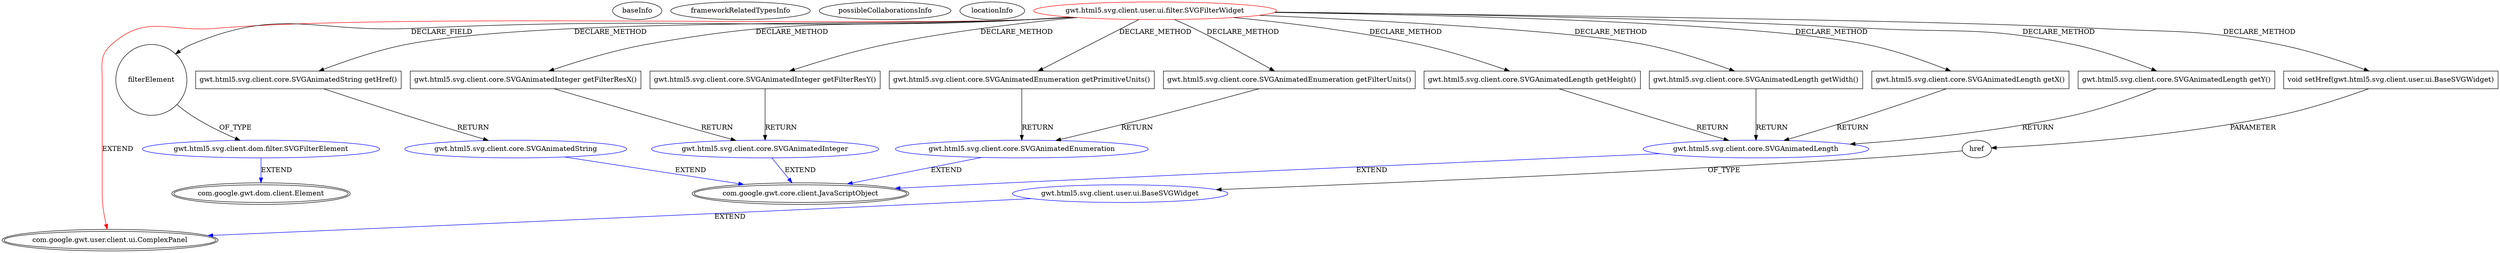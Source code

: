 digraph {
baseInfo[graphId=4003,category="extension_graph",isAnonymous=false,possibleRelation=true]
frameworkRelatedTypesInfo[0="com.google.gwt.user.client.ui.ComplexPanel"]
possibleCollaborationsInfo[0="4003~CLIENT_METHOD_DECLARATION-PARAMETER_DECLARATION-~com.google.gwt.user.client.ui.ComplexPanel ~com.google.gwt.user.client.ui.ComplexPanel ~false~false",1="4003~CLIENT_METHOD_DECLARATION-RETURN_TYPE-CLIENT_METHOD_DECLARATION-RETURN_TYPE-CLIENT_METHOD_DECLARATION-RETURN_TYPE-CLIENT_METHOD_DECLARATION-RETURN_TYPE-~com.google.gwt.user.client.ui.ComplexPanel ~com.google.gwt.core.client.JavaScriptObject ~false~false",2="4003~FIELD_DECLARATION-~com.google.gwt.user.client.ui.ComplexPanel ~com.google.gwt.dom.client.Element ~false~false",3="4003~CLIENT_METHOD_DECLARATION-RETURN_TYPE-~com.google.gwt.user.client.ui.ComplexPanel ~com.google.gwt.core.client.JavaScriptObject ~false~false",4="4003~CLIENT_METHOD_DECLARATION-RETURN_TYPE-CLIENT_METHOD_DECLARATION-RETURN_TYPE-~com.google.gwt.user.client.ui.ComplexPanel ~com.google.gwt.core.client.JavaScriptObject ~false~false"]
locationInfo[projectName="mguiral-GwtSvgLib",filePath="/mguiral-GwtSvgLib/GwtSvgLib-master/src/gwt/html5/svg/client/user/ui/filter/SVGFilterWidget.java",contextSignature="SVGFilterWidget",graphId="4003"]
0[label="gwt.html5.svg.client.user.ui.filter.SVGFilterWidget",vertexType="ROOT_CLIENT_CLASS_DECLARATION",isFrameworkType=false,color=red]
1[label="com.google.gwt.user.client.ui.ComplexPanel",vertexType="FRAMEWORK_CLASS_TYPE",isFrameworkType=true,peripheries=2]
2[label="filterElement",vertexType="FIELD_DECLARATION",isFrameworkType=false,shape=circle]
3[label="gwt.html5.svg.client.dom.filter.SVGFilterElement",vertexType="REFERENCE_CLIENT_CLASS_DECLARATION",isFrameworkType=false,color=blue]
4[label="com.google.gwt.dom.client.Element",vertexType="FRAMEWORK_CLASS_TYPE",isFrameworkType=true,peripheries=2]
5[label="gwt.html5.svg.client.core.SVGAnimatedInteger getFilterResX()",vertexType="CLIENT_METHOD_DECLARATION",isFrameworkType=false,shape=box]
6[label="gwt.html5.svg.client.core.SVGAnimatedInteger",vertexType="REFERENCE_CLIENT_CLASS_DECLARATION",isFrameworkType=false,color=blue]
7[label="com.google.gwt.core.client.JavaScriptObject",vertexType="FRAMEWORK_CLASS_TYPE",isFrameworkType=true,peripheries=2]
8[label="gwt.html5.svg.client.core.SVGAnimatedInteger getFilterResY()",vertexType="CLIENT_METHOD_DECLARATION",isFrameworkType=false,shape=box]
10[label="gwt.html5.svg.client.core.SVGAnimatedEnumeration getFilterUnits()",vertexType="CLIENT_METHOD_DECLARATION",isFrameworkType=false,shape=box]
11[label="gwt.html5.svg.client.core.SVGAnimatedEnumeration",vertexType="REFERENCE_CLIENT_CLASS_DECLARATION",isFrameworkType=false,color=blue]
13[label="gwt.html5.svg.client.core.SVGAnimatedLength getHeight()",vertexType="CLIENT_METHOD_DECLARATION",isFrameworkType=false,shape=box]
14[label="gwt.html5.svg.client.core.SVGAnimatedLength",vertexType="REFERENCE_CLIENT_CLASS_DECLARATION",isFrameworkType=false,color=blue]
16[label="gwt.html5.svg.client.core.SVGAnimatedEnumeration getPrimitiveUnits()",vertexType="CLIENT_METHOD_DECLARATION",isFrameworkType=false,shape=box]
18[label="gwt.html5.svg.client.core.SVGAnimatedLength getWidth()",vertexType="CLIENT_METHOD_DECLARATION",isFrameworkType=false,shape=box]
20[label="gwt.html5.svg.client.core.SVGAnimatedLength getX()",vertexType="CLIENT_METHOD_DECLARATION",isFrameworkType=false,shape=box]
22[label="gwt.html5.svg.client.core.SVGAnimatedLength getY()",vertexType="CLIENT_METHOD_DECLARATION",isFrameworkType=false,shape=box]
47[label="gwt.html5.svg.client.core.SVGAnimatedString getHref()",vertexType="CLIENT_METHOD_DECLARATION",isFrameworkType=false,shape=box]
48[label="gwt.html5.svg.client.core.SVGAnimatedString",vertexType="REFERENCE_CLIENT_CLASS_DECLARATION",isFrameworkType=false,color=blue]
50[label="void setHref(gwt.html5.svg.client.user.ui.BaseSVGWidget)",vertexType="CLIENT_METHOD_DECLARATION",isFrameworkType=false,shape=box]
51[label="href",vertexType="PARAMETER_DECLARATION",isFrameworkType=false]
52[label="gwt.html5.svg.client.user.ui.BaseSVGWidget",vertexType="REFERENCE_CLIENT_CLASS_DECLARATION",isFrameworkType=false,color=blue]
0->1[label="EXTEND",color=red]
0->2[label="DECLARE_FIELD"]
3->4[label="EXTEND",color=blue]
2->3[label="OF_TYPE"]
0->5[label="DECLARE_METHOD"]
6->7[label="EXTEND",color=blue]
5->6[label="RETURN"]
0->8[label="DECLARE_METHOD"]
8->6[label="RETURN"]
0->10[label="DECLARE_METHOD"]
11->7[label="EXTEND",color=blue]
10->11[label="RETURN"]
0->13[label="DECLARE_METHOD"]
14->7[label="EXTEND",color=blue]
13->14[label="RETURN"]
0->16[label="DECLARE_METHOD"]
16->11[label="RETURN"]
0->18[label="DECLARE_METHOD"]
18->14[label="RETURN"]
0->20[label="DECLARE_METHOD"]
20->14[label="RETURN"]
0->22[label="DECLARE_METHOD"]
22->14[label="RETURN"]
0->47[label="DECLARE_METHOD"]
48->7[label="EXTEND",color=blue]
47->48[label="RETURN"]
0->50[label="DECLARE_METHOD"]
52->1[label="EXTEND",color=blue]
51->52[label="OF_TYPE"]
50->51[label="PARAMETER"]
}
